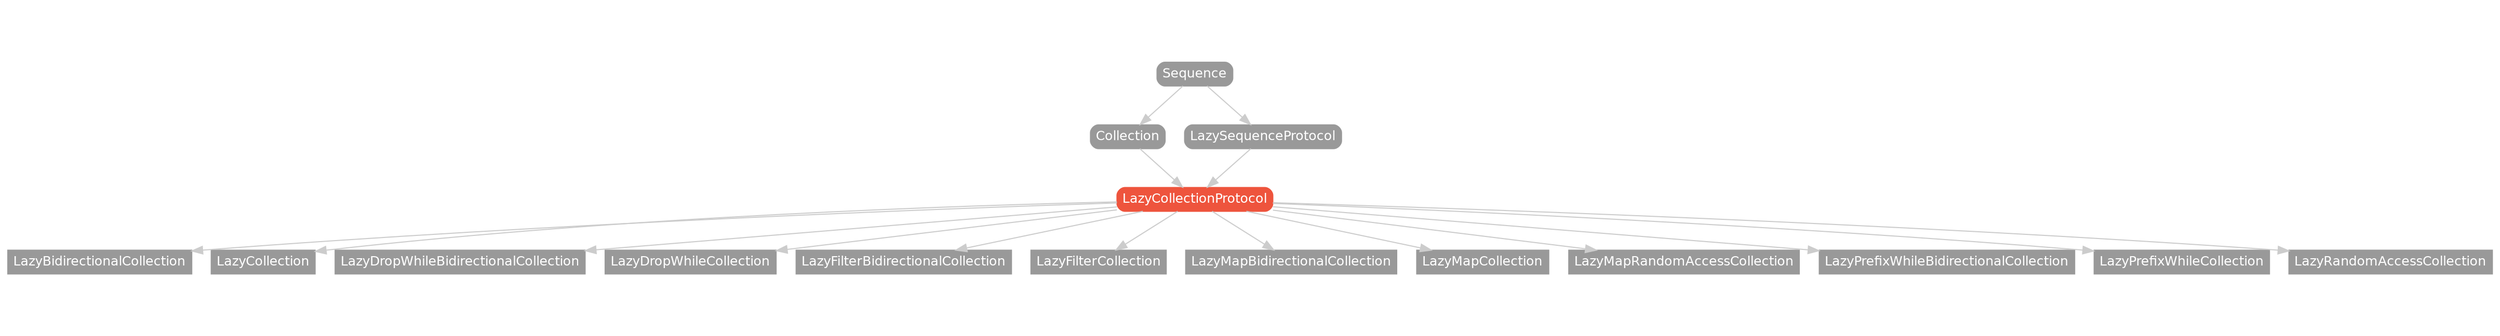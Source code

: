 strict digraph "LazyCollectionProtocol - Type Hierarchy - SwiftDoc.org" {
    pad="0.1,0.8"
    node [shape=box, style="filled,rounded", color="#999999", fillcolor="#999999", fontcolor=white, fontname=Helvetica, fontnames="Helvetica,sansserif", fontsize=12, margin="0.07,0.05", height="0.3"]
    edge [color="#cccccc"]
    "Collection" [URL="/protocol/Collection/hierarchy/"]
    "LazyBidirectionalCollection" [URL="/type/LazyBidirectionalCollection/hierarchy/", style=filled]
    "LazyCollection" [URL="/type/LazyCollection/hierarchy/", style=filled]
    "LazyCollectionProtocol" [URL="/protocol/LazyCollectionProtocol/", style="filled,rounded", fillcolor="#ee543d", color="#ee543d"]
    "LazyDropWhileBidirectionalCollection" [URL="/type/LazyDropWhileBidirectionalCollection/hierarchy/", style=filled]
    "LazyDropWhileCollection" [URL="/type/LazyDropWhileCollection/hierarchy/", style=filled]
    "LazyFilterBidirectionalCollection" [URL="/type/LazyFilterBidirectionalCollection/hierarchy/", style=filled]
    "LazyFilterCollection" [URL="/type/LazyFilterCollection/hierarchy/", style=filled]
    "LazyMapBidirectionalCollection" [URL="/type/LazyMapBidirectionalCollection/hierarchy/", style=filled]
    "LazyMapCollection" [URL="/type/LazyMapCollection/hierarchy/", style=filled]
    "LazyMapRandomAccessCollection" [URL="/type/LazyMapRandomAccessCollection/hierarchy/", style=filled]
    "LazyPrefixWhileBidirectionalCollection" [URL="/type/LazyPrefixWhileBidirectionalCollection/hierarchy/", style=filled]
    "LazyPrefixWhileCollection" [URL="/type/LazyPrefixWhileCollection/hierarchy/", style=filled]
    "LazyRandomAccessCollection" [URL="/type/LazyRandomAccessCollection/hierarchy/", style=filled]
    "LazySequenceProtocol" [URL="/protocol/LazySequenceProtocol/hierarchy/"]
    "Sequence" [URL="/protocol/Sequence/hierarchy/"]    "LazyCollectionProtocol" -> "LazyBidirectionalCollection"
    "LazyCollectionProtocol" -> "LazyCollection"
    "LazyCollectionProtocol" -> "LazyDropWhileBidirectionalCollection"
    "LazyCollectionProtocol" -> "LazyDropWhileCollection"
    "LazyCollectionProtocol" -> "LazyFilterBidirectionalCollection"
    "LazyCollectionProtocol" -> "LazyFilterCollection"
    "LazyCollectionProtocol" -> "LazyMapBidirectionalCollection"
    "LazyCollectionProtocol" -> "LazyMapCollection"
    "LazyCollectionProtocol" -> "LazyMapRandomAccessCollection"
    "LazyCollectionProtocol" -> "LazyPrefixWhileBidirectionalCollection"
    "LazyCollectionProtocol" -> "LazyPrefixWhileCollection"
    "LazyCollectionProtocol" -> "LazyRandomAccessCollection"
    "Collection" -> "LazyCollectionProtocol"
    "LazySequenceProtocol" -> "LazyCollectionProtocol"
    "Sequence" -> "Collection"
    "Sequence" -> "LazySequenceProtocol"
    subgraph Types {
        rank = max; "LazyBidirectionalCollection"; "LazyCollection"; "LazyDropWhileBidirectionalCollection"; "LazyDropWhileCollection"; "LazyFilterBidirectionalCollection"; "LazyFilterCollection"; "LazyMapBidirectionalCollection"; "LazyMapCollection"; "LazyMapRandomAccessCollection"; "LazyPrefixWhileBidirectionalCollection"; "LazyPrefixWhileCollection"; "LazyRandomAccessCollection";
    }
}